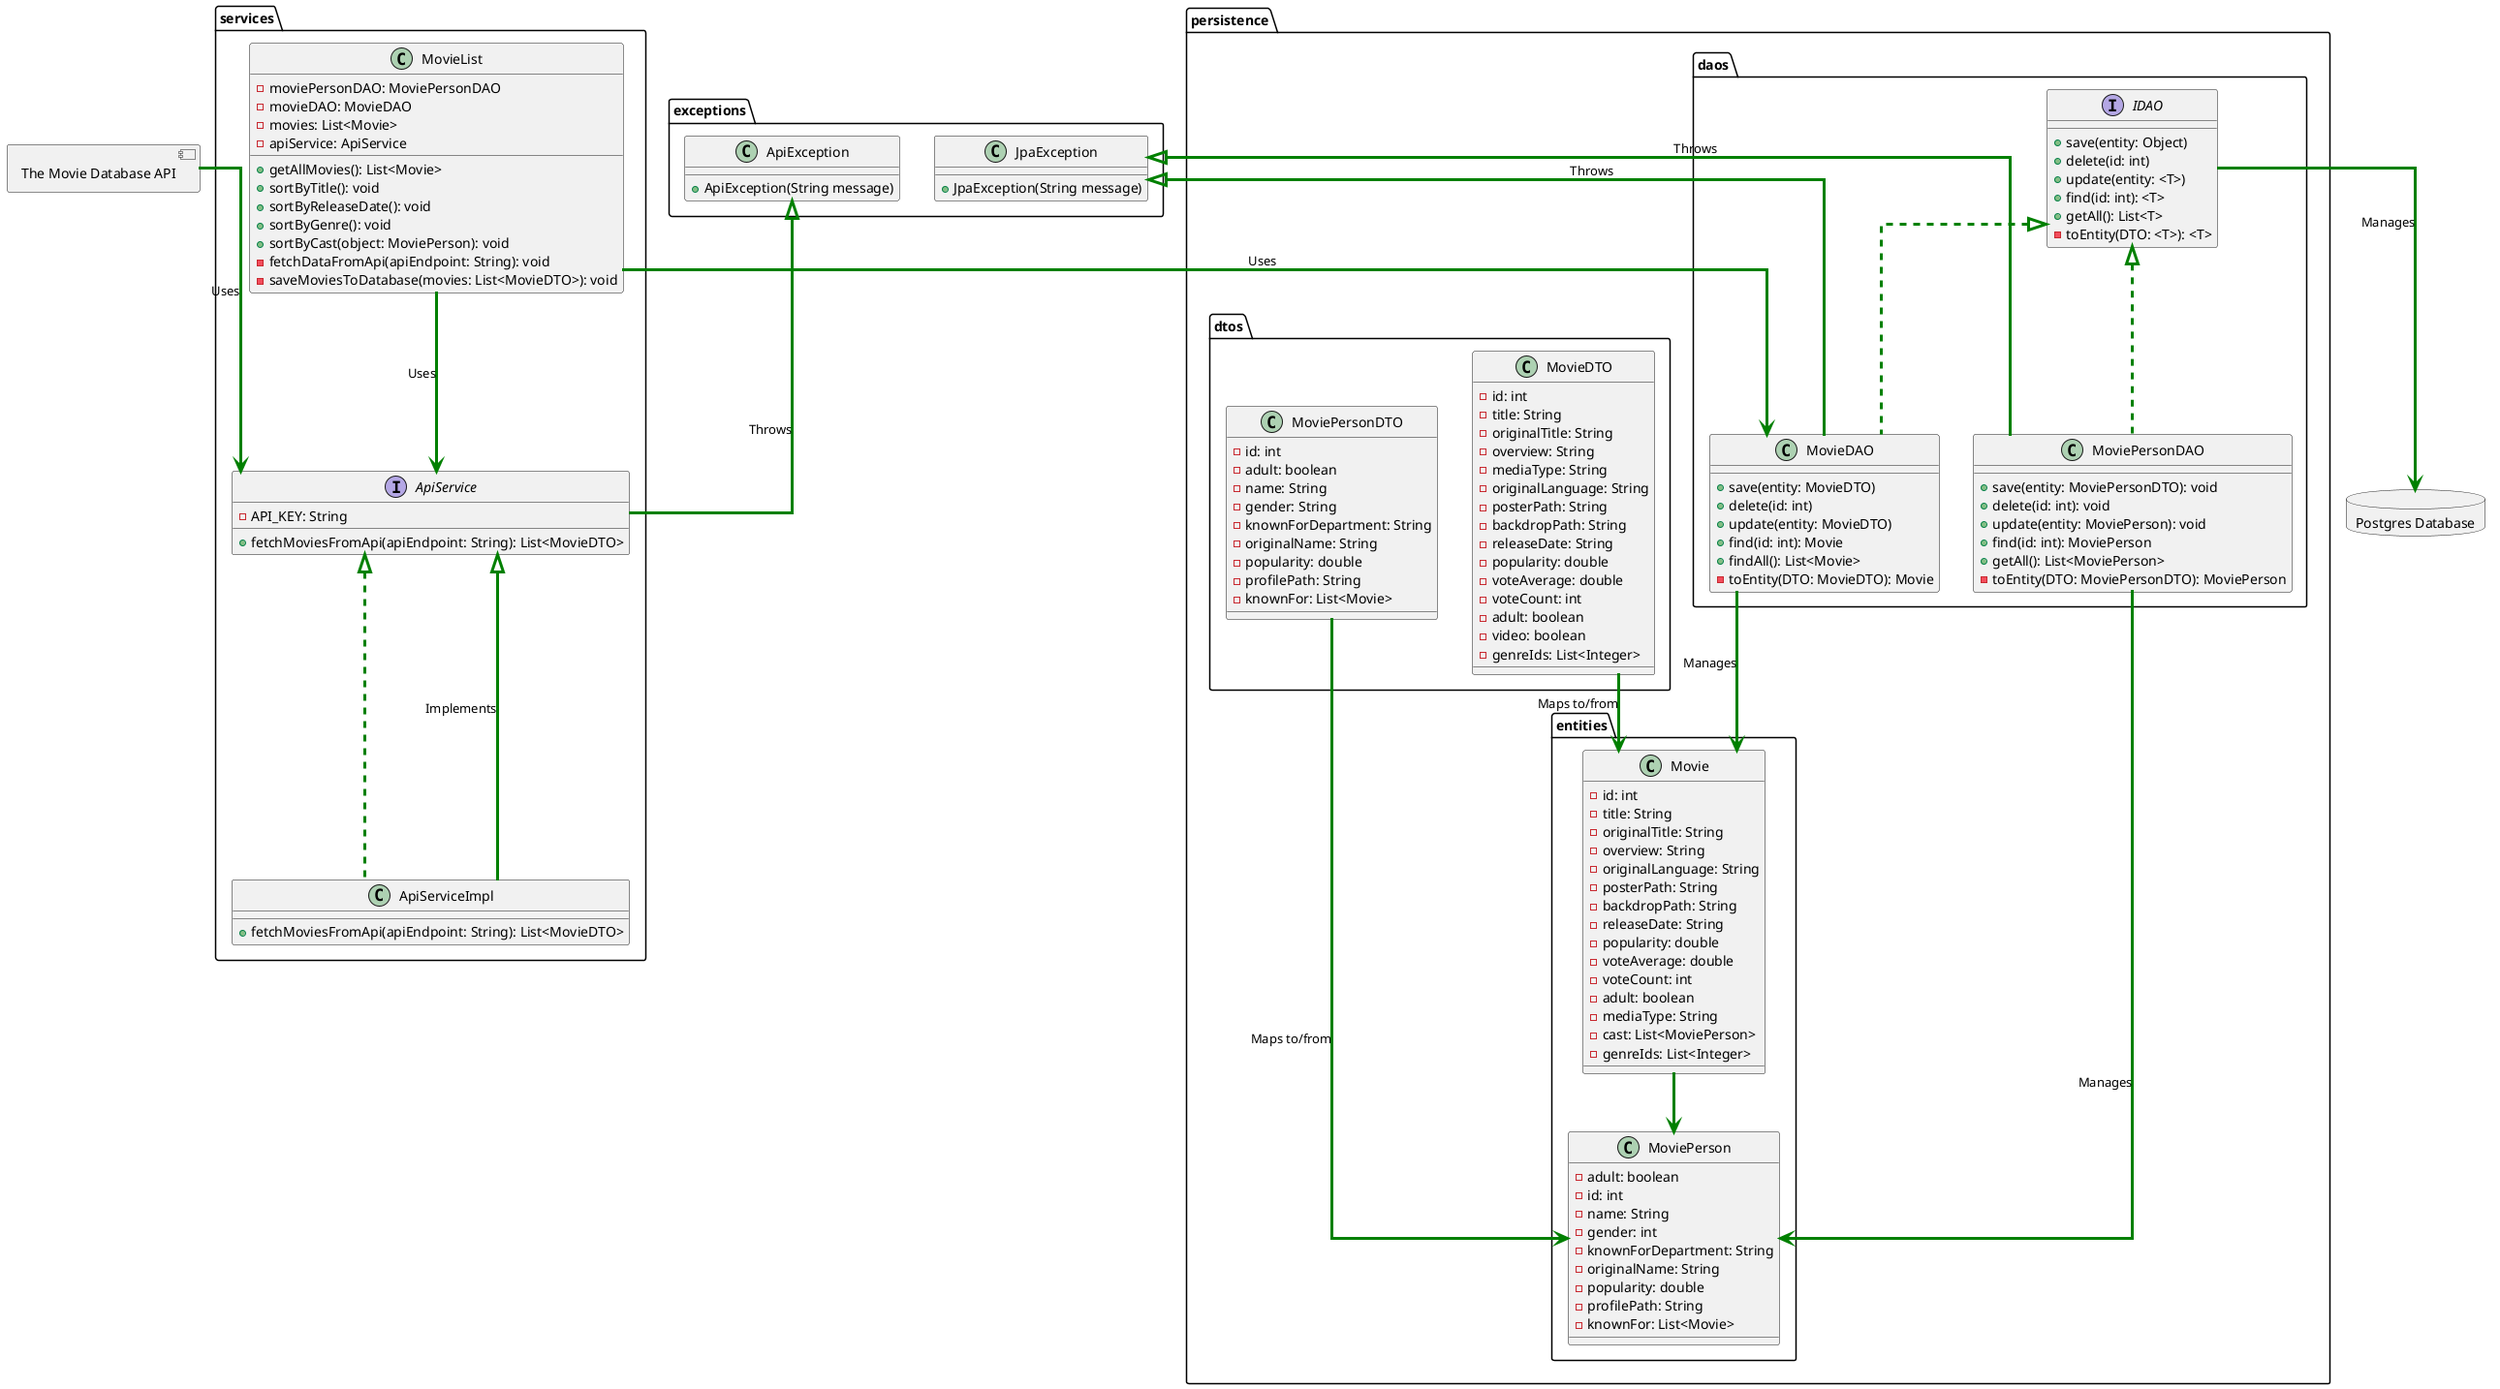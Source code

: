 @startuml sp1

component TMDB_API [
The Movie Database API
]

database Database [
Postgres Database
]

'' Styling
skinparam ArrowThickness 3
skinparam linetype ortho
skinparam ArrowColor Green

''

package "services" {
  class MovieList {
    +getAllMovies(): List<Movie>
    +sortByTitle(): void
    +sortByReleaseDate(): void
    +sortByGenre(): void
    +sortByCast(object: MoviePerson): void
    -fetchDataFromApi(apiEndpoint: String): void
    -saveMoviesToDatabase(movies: List<MovieDTO>): void
    -moviePersonDAO: MoviePersonDAO
    -movieDAO: MovieDAO
    -movies: List<Movie>
    -apiService: ApiService
  }

  interface ApiService {
    +fetchMoviesFromApi(apiEndpoint: String): List<MovieDTO>
    -API_KEY: String
  }

  class ApiServiceImpl implements ApiService {
    +fetchMoviesFromApi(apiEndpoint: String): List<MovieDTO>
  }
}

package "persistence" {
  package "daos" {
    interface IDAO {
      +save(entity: Object)
      +delete(id: int)
      +update(entity: <T>)
      +find(id: int): <T>
      +getAll(): List<T>
      -toEntity(DTO: <T>): <T>
    }

    class MovieDAO implements IDAO {
      +save(entity: MovieDTO)
      +delete(id: int)
      +update(entity: MovieDTO)
      +find(id: int): Movie
      +findAll(): List<Movie>
      -toEntity(DTO: MovieDTO): Movie
    }

    class MoviePersonDAO implements IDAO {
      +save(entity: MoviePersonDTO): void
      +delete(id: int): void
      +update(entity: MoviePerson): void
      +find(id: int): MoviePerson
      +getAll(): List<MoviePerson>
      -toEntity(DTO: MoviePersonDTO): MoviePerson
    }
  }

  package "dtos" {
    class MovieDTO {
      -id: int
      -title: String
      -originalTitle: String
      -overview: String
      -mediaType: String
      -originalLanguage: String
      -posterPath: String
      -backdropPath: String
      -releaseDate: String
      -popularity: double
      -voteAverage: double
      -voteCount: int
      -adult: boolean
      -video: boolean
      -genreIds: List<Integer>
    }

    class MoviePersonDTO {
      -id: int
      -adult: boolean
      -name: String
      -gender: String
      -knownForDepartment: String
      -originalName: String
      -popularity: double
      -profilePath: String
      -knownFor: List<Movie>
    }
  }

  package "entities" {
    class Movie {
      -id: int
      -title: String
      -originalTitle: String
      -overview: String
      -originalLanguage: String
      -posterPath: String
      -backdropPath: String
      -releaseDate: String
      -popularity: double
      -voteAverage: double
      -voteCount: int
      -adult: boolean
      -mediaType: String
      -cast: List<MoviePerson>
      -genreIds: List<Integer>
    }

    class MoviePerson {
      -adult: boolean
      -id: int
      -name: String
      -gender: int
      -knownForDepartment: String
      -originalName: String
      -popularity: double
      -profilePath: String
      -knownFor: List<Movie>
    }
  }
}

package "exceptions" {
  class JpaException {
    +JpaException(String message)
  }

  class ApiException {
      +ApiException(String message)
    }
}


' Define relationships
TMDB_API --> ApiService : Uses
IDAO --> Database : Manages
MovieList --> MovieDAO : Uses
MovieList --> ApiService : Uses
ApiServiceImpl --|> ApiService : Implements
MovieDAO --> Movie : Manages
MoviePersonDAO --> MoviePerson : Manages
MovieDTO --> Movie : Maps to/from
MoviePersonDTO --> MoviePerson : Maps to/from
JpaException <|-- MovieDAO : Throws
JpaException <|-- MoviePersonDAO : Throws
ApiException <|-- ApiService : Throws
Movie --> MoviePerson

@enduml